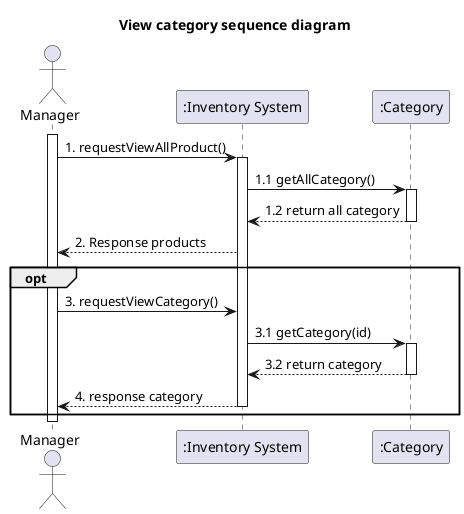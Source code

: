 @startuml
'example
title View category sequence diagram

actor Manager as actorManager
participant ":Inventory System" as InventorySystem
participant ":Category" as classCategory

activate actorManager

actorManager -> InventorySystem: 1. requestViewAllProduct()
activate InventorySystem

InventorySystem -> classCategory: 1.1 getAllCategory()
activate classCategory

classCategory --> InventorySystem: 1.2 return all category
deactivate classCategory


InventorySystem --> actorManager : 2. Response products



opt
actorManager -> InventorySystem: 3. requestViewCategory()


InventorySystem -> classCategory: 3.1 getCategory(id)
activate classCategory

classCategory --> InventorySystem: 3.2 return category
deactivate classCategory

InventorySystem --> actorManager : 4. response category

deactivate InventorySystem
end

deactivate actorManager

@enduml
